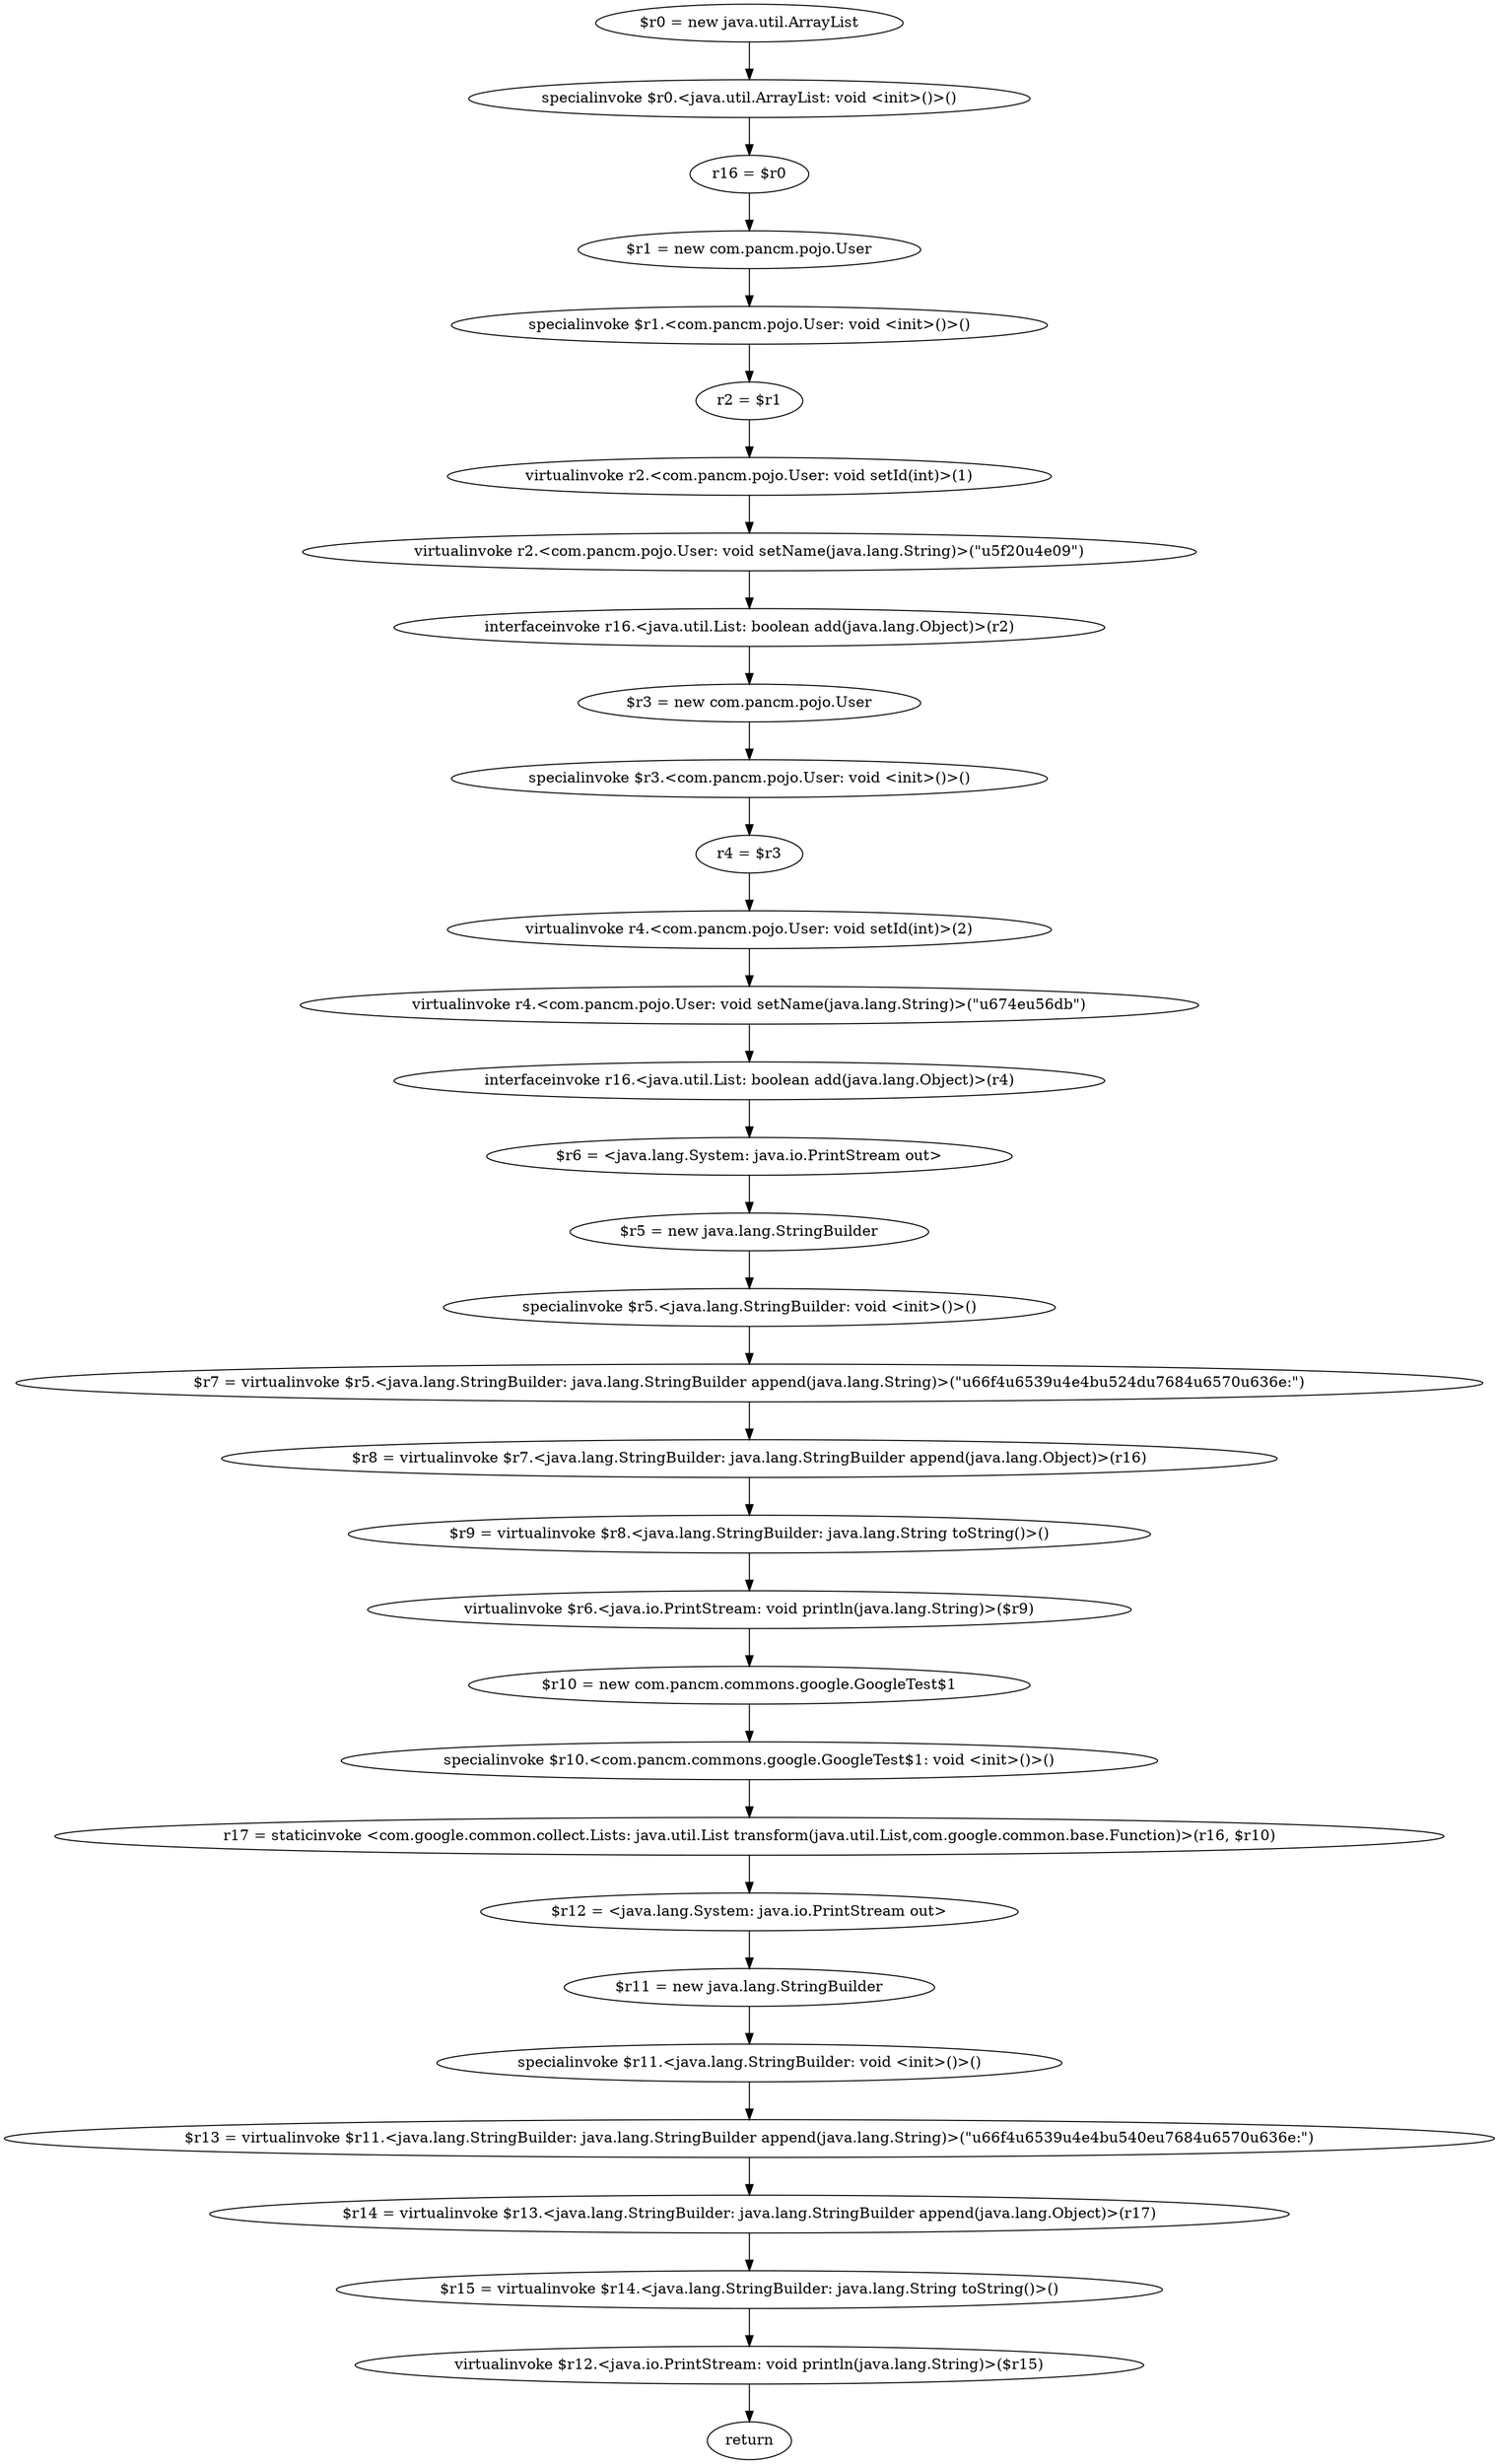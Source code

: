 digraph "unitGraph" {
    "$r0 = new java.util.ArrayList"
    "specialinvoke $r0.<java.util.ArrayList: void <init>()>()"
    "r16 = $r0"
    "$r1 = new com.pancm.pojo.User"
    "specialinvoke $r1.<com.pancm.pojo.User: void <init>()>()"
    "r2 = $r1"
    "virtualinvoke r2.<com.pancm.pojo.User: void setId(int)>(1)"
    "virtualinvoke r2.<com.pancm.pojo.User: void setName(java.lang.String)>(\"\u5f20\u4e09\")"
    "interfaceinvoke r16.<java.util.List: boolean add(java.lang.Object)>(r2)"
    "$r3 = new com.pancm.pojo.User"
    "specialinvoke $r3.<com.pancm.pojo.User: void <init>()>()"
    "r4 = $r3"
    "virtualinvoke r4.<com.pancm.pojo.User: void setId(int)>(2)"
    "virtualinvoke r4.<com.pancm.pojo.User: void setName(java.lang.String)>(\"\u674e\u56db\")"
    "interfaceinvoke r16.<java.util.List: boolean add(java.lang.Object)>(r4)"
    "$r6 = <java.lang.System: java.io.PrintStream out>"
    "$r5 = new java.lang.StringBuilder"
    "specialinvoke $r5.<java.lang.StringBuilder: void <init>()>()"
    "$r7 = virtualinvoke $r5.<java.lang.StringBuilder: java.lang.StringBuilder append(java.lang.String)>(\"\u66f4\u6539\u4e4b\u524d\u7684\u6570\u636e:\")"
    "$r8 = virtualinvoke $r7.<java.lang.StringBuilder: java.lang.StringBuilder append(java.lang.Object)>(r16)"
    "$r9 = virtualinvoke $r8.<java.lang.StringBuilder: java.lang.String toString()>()"
    "virtualinvoke $r6.<java.io.PrintStream: void println(java.lang.String)>($r9)"
    "$r10 = new com.pancm.commons.google.GoogleTest$1"
    "specialinvoke $r10.<com.pancm.commons.google.GoogleTest$1: void <init>()>()"
    "r17 = staticinvoke <com.google.common.collect.Lists: java.util.List transform(java.util.List,com.google.common.base.Function)>(r16, $r10)"
    "$r12 = <java.lang.System: java.io.PrintStream out>"
    "$r11 = new java.lang.StringBuilder"
    "specialinvoke $r11.<java.lang.StringBuilder: void <init>()>()"
    "$r13 = virtualinvoke $r11.<java.lang.StringBuilder: java.lang.StringBuilder append(java.lang.String)>(\"\u66f4\u6539\u4e4b\u540e\u7684\u6570\u636e:\")"
    "$r14 = virtualinvoke $r13.<java.lang.StringBuilder: java.lang.StringBuilder append(java.lang.Object)>(r17)"
    "$r15 = virtualinvoke $r14.<java.lang.StringBuilder: java.lang.String toString()>()"
    "virtualinvoke $r12.<java.io.PrintStream: void println(java.lang.String)>($r15)"
    "return"
    "$r0 = new java.util.ArrayList"->"specialinvoke $r0.<java.util.ArrayList: void <init>()>()";
    "specialinvoke $r0.<java.util.ArrayList: void <init>()>()"->"r16 = $r0";
    "r16 = $r0"->"$r1 = new com.pancm.pojo.User";
    "$r1 = new com.pancm.pojo.User"->"specialinvoke $r1.<com.pancm.pojo.User: void <init>()>()";
    "specialinvoke $r1.<com.pancm.pojo.User: void <init>()>()"->"r2 = $r1";
    "r2 = $r1"->"virtualinvoke r2.<com.pancm.pojo.User: void setId(int)>(1)";
    "virtualinvoke r2.<com.pancm.pojo.User: void setId(int)>(1)"->"virtualinvoke r2.<com.pancm.pojo.User: void setName(java.lang.String)>(\"\u5f20\u4e09\")";
    "virtualinvoke r2.<com.pancm.pojo.User: void setName(java.lang.String)>(\"\u5f20\u4e09\")"->"interfaceinvoke r16.<java.util.List: boolean add(java.lang.Object)>(r2)";
    "interfaceinvoke r16.<java.util.List: boolean add(java.lang.Object)>(r2)"->"$r3 = new com.pancm.pojo.User";
    "$r3 = new com.pancm.pojo.User"->"specialinvoke $r3.<com.pancm.pojo.User: void <init>()>()";
    "specialinvoke $r3.<com.pancm.pojo.User: void <init>()>()"->"r4 = $r3";
    "r4 = $r3"->"virtualinvoke r4.<com.pancm.pojo.User: void setId(int)>(2)";
    "virtualinvoke r4.<com.pancm.pojo.User: void setId(int)>(2)"->"virtualinvoke r4.<com.pancm.pojo.User: void setName(java.lang.String)>(\"\u674e\u56db\")";
    "virtualinvoke r4.<com.pancm.pojo.User: void setName(java.lang.String)>(\"\u674e\u56db\")"->"interfaceinvoke r16.<java.util.List: boolean add(java.lang.Object)>(r4)";
    "interfaceinvoke r16.<java.util.List: boolean add(java.lang.Object)>(r4)"->"$r6 = <java.lang.System: java.io.PrintStream out>";
    "$r6 = <java.lang.System: java.io.PrintStream out>"->"$r5 = new java.lang.StringBuilder";
    "$r5 = new java.lang.StringBuilder"->"specialinvoke $r5.<java.lang.StringBuilder: void <init>()>()";
    "specialinvoke $r5.<java.lang.StringBuilder: void <init>()>()"->"$r7 = virtualinvoke $r5.<java.lang.StringBuilder: java.lang.StringBuilder append(java.lang.String)>(\"\u66f4\u6539\u4e4b\u524d\u7684\u6570\u636e:\")";
    "$r7 = virtualinvoke $r5.<java.lang.StringBuilder: java.lang.StringBuilder append(java.lang.String)>(\"\u66f4\u6539\u4e4b\u524d\u7684\u6570\u636e:\")"->"$r8 = virtualinvoke $r7.<java.lang.StringBuilder: java.lang.StringBuilder append(java.lang.Object)>(r16)";
    "$r8 = virtualinvoke $r7.<java.lang.StringBuilder: java.lang.StringBuilder append(java.lang.Object)>(r16)"->"$r9 = virtualinvoke $r8.<java.lang.StringBuilder: java.lang.String toString()>()";
    "$r9 = virtualinvoke $r8.<java.lang.StringBuilder: java.lang.String toString()>()"->"virtualinvoke $r6.<java.io.PrintStream: void println(java.lang.String)>($r9)";
    "virtualinvoke $r6.<java.io.PrintStream: void println(java.lang.String)>($r9)"->"$r10 = new com.pancm.commons.google.GoogleTest$1";
    "$r10 = new com.pancm.commons.google.GoogleTest$1"->"specialinvoke $r10.<com.pancm.commons.google.GoogleTest$1: void <init>()>()";
    "specialinvoke $r10.<com.pancm.commons.google.GoogleTest$1: void <init>()>()"->"r17 = staticinvoke <com.google.common.collect.Lists: java.util.List transform(java.util.List,com.google.common.base.Function)>(r16, $r10)";
    "r17 = staticinvoke <com.google.common.collect.Lists: java.util.List transform(java.util.List,com.google.common.base.Function)>(r16, $r10)"->"$r12 = <java.lang.System: java.io.PrintStream out>";
    "$r12 = <java.lang.System: java.io.PrintStream out>"->"$r11 = new java.lang.StringBuilder";
    "$r11 = new java.lang.StringBuilder"->"specialinvoke $r11.<java.lang.StringBuilder: void <init>()>()";
    "specialinvoke $r11.<java.lang.StringBuilder: void <init>()>()"->"$r13 = virtualinvoke $r11.<java.lang.StringBuilder: java.lang.StringBuilder append(java.lang.String)>(\"\u66f4\u6539\u4e4b\u540e\u7684\u6570\u636e:\")";
    "$r13 = virtualinvoke $r11.<java.lang.StringBuilder: java.lang.StringBuilder append(java.lang.String)>(\"\u66f4\u6539\u4e4b\u540e\u7684\u6570\u636e:\")"->"$r14 = virtualinvoke $r13.<java.lang.StringBuilder: java.lang.StringBuilder append(java.lang.Object)>(r17)";
    "$r14 = virtualinvoke $r13.<java.lang.StringBuilder: java.lang.StringBuilder append(java.lang.Object)>(r17)"->"$r15 = virtualinvoke $r14.<java.lang.StringBuilder: java.lang.String toString()>()";
    "$r15 = virtualinvoke $r14.<java.lang.StringBuilder: java.lang.String toString()>()"->"virtualinvoke $r12.<java.io.PrintStream: void println(java.lang.String)>($r15)";
    "virtualinvoke $r12.<java.io.PrintStream: void println(java.lang.String)>($r15)"->"return";
}
